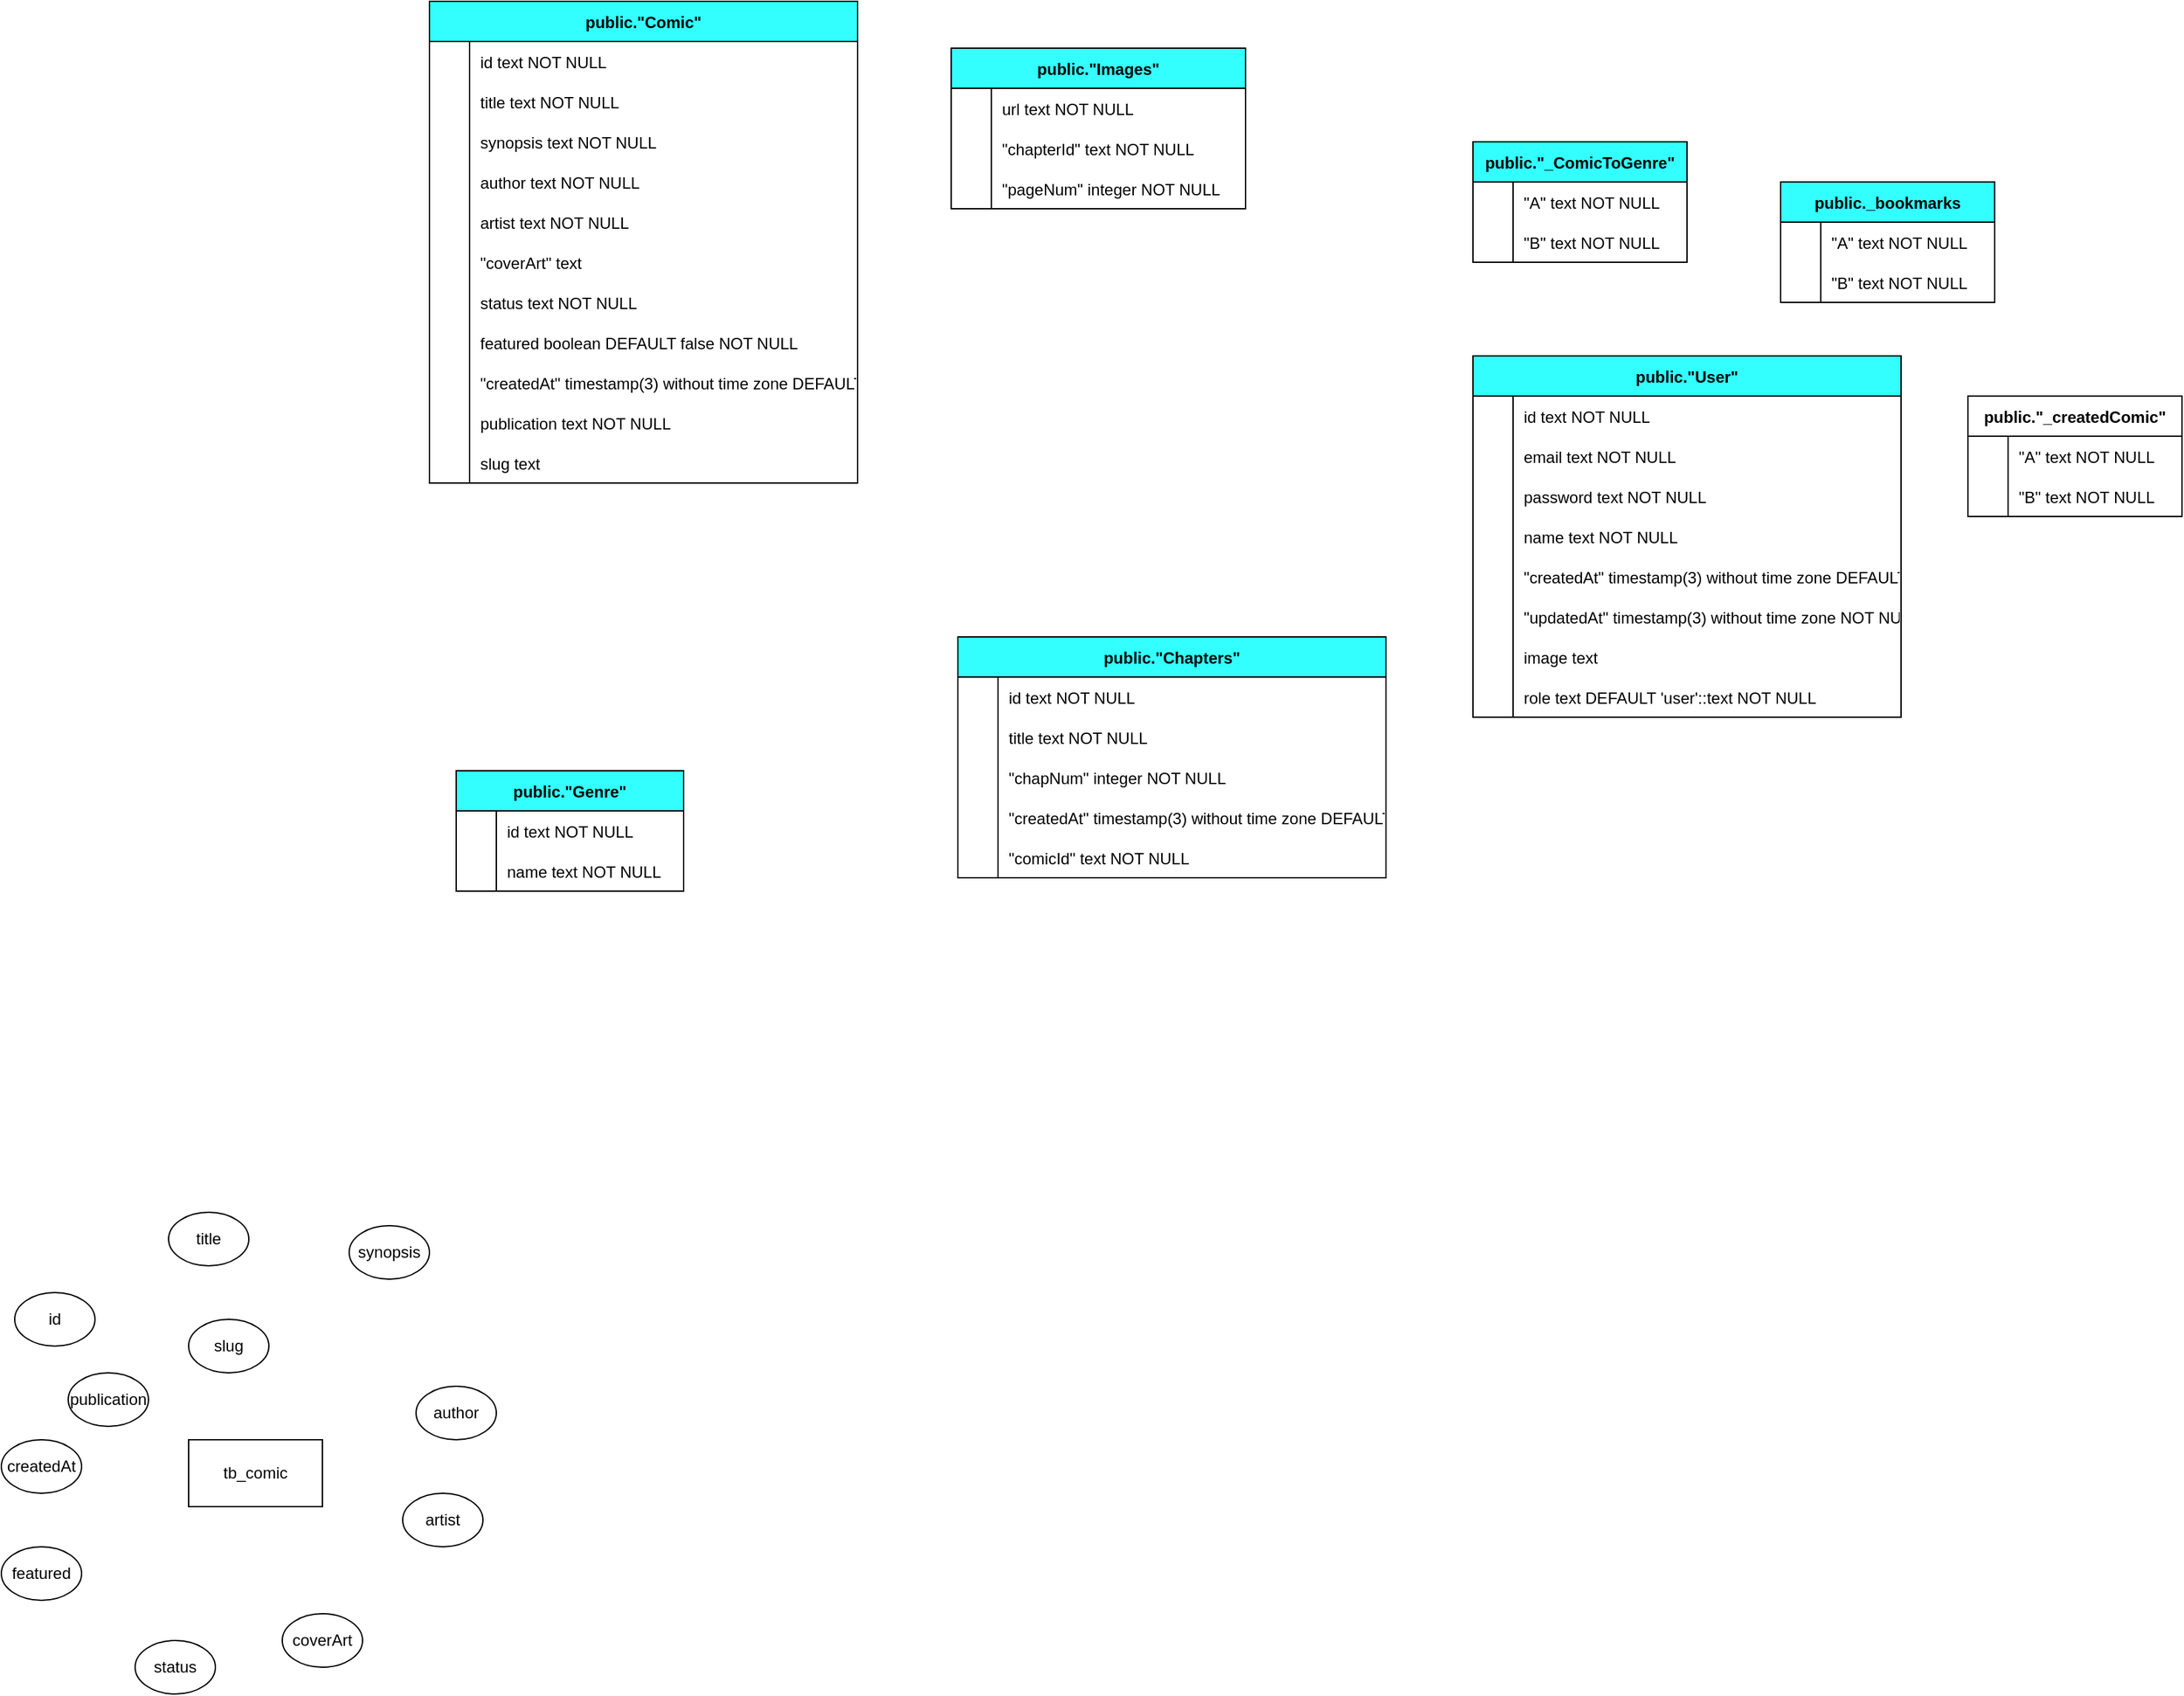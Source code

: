 <mxfile version="24.7.17">
  <diagram id="R2lEEEUBdFMjLlhIrx00" name="Page-1">
    <mxGraphModel dx="2317" dy="787" grid="1" gridSize="10" guides="1" tooltips="1" connect="1" arrows="1" fold="1" page="1" pageScale="1" pageWidth="850" pageHeight="1100" math="0" shadow="0" extFonts="Permanent Marker^https://fonts.googleapis.com/css?family=Permanent+Marker">
      <root>
        <mxCell id="0" />
        <mxCell id="1" parent="0" />
        <mxCell id="XhxRwLEMLUZZP9Tq21dQ-2" value="public.&quot;Chapters&quot;" style="shape=table;startSize=30;container=1;collapsible=1;childLayout=tableLayout;fixedRows=1;rowLines=0;fontStyle=1;align=center;resizeLast=1;fillColor=#33FFFF;" parent="1" vertex="1">
          <mxGeometry x="105" y="560" width="320" height="180" as="geometry" />
        </mxCell>
        <mxCell id="XhxRwLEMLUZZP9Tq21dQ-3" value="" style="shape=tableRow;horizontal=0;startSize=0;swimlaneHead=0;swimlaneBody=0;fillColor=none;collapsible=0;dropTarget=0;points=[[0,0.5],[1,0.5]];portConstraint=eastwest;strokeColor=inherit;top=0;left=0;right=0;bottom=0;" parent="XhxRwLEMLUZZP9Tq21dQ-2" vertex="1">
          <mxGeometry y="30" width="320" height="30" as="geometry" />
        </mxCell>
        <mxCell id="XhxRwLEMLUZZP9Tq21dQ-4" value="" style="shape=partialRectangle;overflow=hidden;connectable=0;fillColor=none;strokeColor=inherit;top=0;left=0;bottom=0;right=0;" parent="XhxRwLEMLUZZP9Tq21dQ-3" vertex="1">
          <mxGeometry width="30" height="30" as="geometry">
            <mxRectangle width="30" height="30" as="alternateBounds" />
          </mxGeometry>
        </mxCell>
        <mxCell id="XhxRwLEMLUZZP9Tq21dQ-5" value="id text NOT NULL" style="shape=partialRectangle;overflow=hidden;connectable=0;fillColor=none;align=left;strokeColor=inherit;top=0;left=0;bottom=0;right=0;spacingLeft=6;" parent="XhxRwLEMLUZZP9Tq21dQ-3" vertex="1">
          <mxGeometry x="30" width="290" height="30" as="geometry">
            <mxRectangle width="290" height="30" as="alternateBounds" />
          </mxGeometry>
        </mxCell>
        <mxCell id="XhxRwLEMLUZZP9Tq21dQ-6" value="" style="shape=tableRow;horizontal=0;startSize=0;swimlaneHead=0;swimlaneBody=0;fillColor=none;collapsible=0;dropTarget=0;points=[[0,0.5],[1,0.5]];portConstraint=eastwest;strokeColor=inherit;top=0;left=0;right=0;bottom=0;" parent="XhxRwLEMLUZZP9Tq21dQ-2" vertex="1">
          <mxGeometry y="60" width="320" height="30" as="geometry" />
        </mxCell>
        <mxCell id="XhxRwLEMLUZZP9Tq21dQ-7" value="" style="shape=partialRectangle;overflow=hidden;connectable=0;fillColor=none;strokeColor=inherit;top=0;left=0;bottom=0;right=0;" parent="XhxRwLEMLUZZP9Tq21dQ-6" vertex="1">
          <mxGeometry width="30" height="30" as="geometry">
            <mxRectangle width="30" height="30" as="alternateBounds" />
          </mxGeometry>
        </mxCell>
        <mxCell id="XhxRwLEMLUZZP9Tq21dQ-8" value="title text NOT NULL" style="shape=partialRectangle;overflow=hidden;connectable=0;fillColor=none;align=left;strokeColor=inherit;top=0;left=0;bottom=0;right=0;spacingLeft=6;" parent="XhxRwLEMLUZZP9Tq21dQ-6" vertex="1">
          <mxGeometry x="30" width="290" height="30" as="geometry">
            <mxRectangle width="290" height="30" as="alternateBounds" />
          </mxGeometry>
        </mxCell>
        <mxCell id="XhxRwLEMLUZZP9Tq21dQ-9" value="" style="shape=tableRow;horizontal=0;startSize=0;swimlaneHead=0;swimlaneBody=0;fillColor=none;collapsible=0;dropTarget=0;points=[[0,0.5],[1,0.5]];portConstraint=eastwest;strokeColor=inherit;top=0;left=0;right=0;bottom=0;" parent="XhxRwLEMLUZZP9Tq21dQ-2" vertex="1">
          <mxGeometry y="90" width="320" height="30" as="geometry" />
        </mxCell>
        <mxCell id="XhxRwLEMLUZZP9Tq21dQ-10" value="" style="shape=partialRectangle;overflow=hidden;connectable=0;fillColor=none;strokeColor=inherit;top=0;left=0;bottom=0;right=0;" parent="XhxRwLEMLUZZP9Tq21dQ-9" vertex="1">
          <mxGeometry width="30" height="30" as="geometry">
            <mxRectangle width="30" height="30" as="alternateBounds" />
          </mxGeometry>
        </mxCell>
        <mxCell id="XhxRwLEMLUZZP9Tq21dQ-11" value="&quot;chapNum&quot; integer NOT NULL" style="shape=partialRectangle;overflow=hidden;connectable=0;fillColor=none;align=left;strokeColor=inherit;top=0;left=0;bottom=0;right=0;spacingLeft=6;" parent="XhxRwLEMLUZZP9Tq21dQ-9" vertex="1">
          <mxGeometry x="30" width="290" height="30" as="geometry">
            <mxRectangle width="290" height="30" as="alternateBounds" />
          </mxGeometry>
        </mxCell>
        <mxCell id="XhxRwLEMLUZZP9Tq21dQ-12" value="" style="shape=tableRow;horizontal=0;startSize=0;swimlaneHead=0;swimlaneBody=0;fillColor=none;collapsible=0;dropTarget=0;points=[[0,0.5],[1,0.5]];portConstraint=eastwest;strokeColor=inherit;top=0;left=0;right=0;bottom=0;" parent="XhxRwLEMLUZZP9Tq21dQ-2" vertex="1">
          <mxGeometry y="120" width="320" height="30" as="geometry" />
        </mxCell>
        <mxCell id="XhxRwLEMLUZZP9Tq21dQ-13" value="" style="shape=partialRectangle;overflow=hidden;connectable=0;fillColor=none;strokeColor=inherit;top=0;left=0;bottom=0;right=0;" parent="XhxRwLEMLUZZP9Tq21dQ-12" vertex="1">
          <mxGeometry width="30" height="30" as="geometry">
            <mxRectangle width="30" height="30" as="alternateBounds" />
          </mxGeometry>
        </mxCell>
        <mxCell id="XhxRwLEMLUZZP9Tq21dQ-14" value="&quot;createdAt&quot; timestamp(3) without time zone DEFAULT CURRENT_TIMESTAMP NOT NULL" style="shape=partialRectangle;overflow=hidden;connectable=0;fillColor=none;align=left;strokeColor=inherit;top=0;left=0;bottom=0;right=0;spacingLeft=6;" parent="XhxRwLEMLUZZP9Tq21dQ-12" vertex="1">
          <mxGeometry x="30" width="290" height="30" as="geometry">
            <mxRectangle width="290" height="30" as="alternateBounds" />
          </mxGeometry>
        </mxCell>
        <mxCell id="XhxRwLEMLUZZP9Tq21dQ-15" value="" style="shape=tableRow;horizontal=0;startSize=0;swimlaneHead=0;swimlaneBody=0;fillColor=none;collapsible=0;dropTarget=0;points=[[0,0.5],[1,0.5]];portConstraint=eastwest;strokeColor=inherit;top=0;left=0;right=0;bottom=0;" parent="XhxRwLEMLUZZP9Tq21dQ-2" vertex="1">
          <mxGeometry y="150" width="320" height="30" as="geometry" />
        </mxCell>
        <mxCell id="XhxRwLEMLUZZP9Tq21dQ-16" value="" style="shape=partialRectangle;overflow=hidden;connectable=0;fillColor=none;strokeColor=inherit;top=0;left=0;bottom=0;right=0;" parent="XhxRwLEMLUZZP9Tq21dQ-15" vertex="1">
          <mxGeometry width="30" height="30" as="geometry">
            <mxRectangle width="30" height="30" as="alternateBounds" />
          </mxGeometry>
        </mxCell>
        <mxCell id="XhxRwLEMLUZZP9Tq21dQ-17" value="&quot;comicId&quot; text NOT NULL" style="shape=partialRectangle;overflow=hidden;connectable=0;fillColor=none;align=left;strokeColor=inherit;top=0;left=0;bottom=0;right=0;spacingLeft=6;" parent="XhxRwLEMLUZZP9Tq21dQ-15" vertex="1">
          <mxGeometry x="30" width="290" height="30" as="geometry">
            <mxRectangle width="290" height="30" as="alternateBounds" />
          </mxGeometry>
        </mxCell>
        <mxCell id="XhxRwLEMLUZZP9Tq21dQ-18" value="public.&quot;Comic&quot;" style="shape=table;startSize=30;container=1;collapsible=1;childLayout=tableLayout;fixedRows=1;rowLines=0;fontStyle=1;align=center;resizeLast=1;fillColor=#33FFFF;" parent="1" vertex="1">
          <mxGeometry x="-290" y="85" width="320" height="360" as="geometry" />
        </mxCell>
        <mxCell id="XhxRwLEMLUZZP9Tq21dQ-19" value="" style="shape=tableRow;horizontal=0;startSize=0;swimlaneHead=0;swimlaneBody=0;fillColor=none;collapsible=0;dropTarget=0;points=[[0,0.5],[1,0.5]];portConstraint=eastwest;strokeColor=inherit;top=0;left=0;right=0;bottom=0;" parent="XhxRwLEMLUZZP9Tq21dQ-18" vertex="1">
          <mxGeometry y="30" width="320" height="30" as="geometry" />
        </mxCell>
        <mxCell id="XhxRwLEMLUZZP9Tq21dQ-20" value="" style="shape=partialRectangle;overflow=hidden;connectable=0;fillColor=none;strokeColor=inherit;top=0;left=0;bottom=0;right=0;" parent="XhxRwLEMLUZZP9Tq21dQ-19" vertex="1">
          <mxGeometry width="30" height="30" as="geometry">
            <mxRectangle width="30" height="30" as="alternateBounds" />
          </mxGeometry>
        </mxCell>
        <mxCell id="XhxRwLEMLUZZP9Tq21dQ-21" value="id text NOT NULL" style="shape=partialRectangle;overflow=hidden;connectable=0;fillColor=none;align=left;strokeColor=inherit;top=0;left=0;bottom=0;right=0;spacingLeft=6;" parent="XhxRwLEMLUZZP9Tq21dQ-19" vertex="1">
          <mxGeometry x="30" width="290" height="30" as="geometry">
            <mxRectangle width="290" height="30" as="alternateBounds" />
          </mxGeometry>
        </mxCell>
        <mxCell id="XhxRwLEMLUZZP9Tq21dQ-22" value="" style="shape=tableRow;horizontal=0;startSize=0;swimlaneHead=0;swimlaneBody=0;fillColor=none;collapsible=0;dropTarget=0;points=[[0,0.5],[1,0.5]];portConstraint=eastwest;strokeColor=inherit;top=0;left=0;right=0;bottom=0;" parent="XhxRwLEMLUZZP9Tq21dQ-18" vertex="1">
          <mxGeometry y="60" width="320" height="30" as="geometry" />
        </mxCell>
        <mxCell id="XhxRwLEMLUZZP9Tq21dQ-23" value="" style="shape=partialRectangle;overflow=hidden;connectable=0;fillColor=none;strokeColor=inherit;top=0;left=0;bottom=0;right=0;" parent="XhxRwLEMLUZZP9Tq21dQ-22" vertex="1">
          <mxGeometry width="30" height="30" as="geometry">
            <mxRectangle width="30" height="30" as="alternateBounds" />
          </mxGeometry>
        </mxCell>
        <mxCell id="XhxRwLEMLUZZP9Tq21dQ-24" value="title text NOT NULL" style="shape=partialRectangle;overflow=hidden;connectable=0;fillColor=none;align=left;strokeColor=inherit;top=0;left=0;bottom=0;right=0;spacingLeft=6;" parent="XhxRwLEMLUZZP9Tq21dQ-22" vertex="1">
          <mxGeometry x="30" width="290" height="30" as="geometry">
            <mxRectangle width="290" height="30" as="alternateBounds" />
          </mxGeometry>
        </mxCell>
        <mxCell id="XhxRwLEMLUZZP9Tq21dQ-25" value="" style="shape=tableRow;horizontal=0;startSize=0;swimlaneHead=0;swimlaneBody=0;fillColor=none;collapsible=0;dropTarget=0;points=[[0,0.5],[1,0.5]];portConstraint=eastwest;strokeColor=inherit;top=0;left=0;right=0;bottom=0;" parent="XhxRwLEMLUZZP9Tq21dQ-18" vertex="1">
          <mxGeometry y="90" width="320" height="30" as="geometry" />
        </mxCell>
        <mxCell id="XhxRwLEMLUZZP9Tq21dQ-26" value="" style="shape=partialRectangle;overflow=hidden;connectable=0;fillColor=none;strokeColor=inherit;top=0;left=0;bottom=0;right=0;" parent="XhxRwLEMLUZZP9Tq21dQ-25" vertex="1">
          <mxGeometry width="30" height="30" as="geometry">
            <mxRectangle width="30" height="30" as="alternateBounds" />
          </mxGeometry>
        </mxCell>
        <mxCell id="XhxRwLEMLUZZP9Tq21dQ-27" value="synopsis text NOT NULL" style="shape=partialRectangle;overflow=hidden;connectable=0;fillColor=none;align=left;strokeColor=inherit;top=0;left=0;bottom=0;right=0;spacingLeft=6;" parent="XhxRwLEMLUZZP9Tq21dQ-25" vertex="1">
          <mxGeometry x="30" width="290" height="30" as="geometry">
            <mxRectangle width="290" height="30" as="alternateBounds" />
          </mxGeometry>
        </mxCell>
        <mxCell id="XhxRwLEMLUZZP9Tq21dQ-28" value="" style="shape=tableRow;horizontal=0;startSize=0;swimlaneHead=0;swimlaneBody=0;fillColor=none;collapsible=0;dropTarget=0;points=[[0,0.5],[1,0.5]];portConstraint=eastwest;strokeColor=inherit;top=0;left=0;right=0;bottom=0;" parent="XhxRwLEMLUZZP9Tq21dQ-18" vertex="1">
          <mxGeometry y="120" width="320" height="30" as="geometry" />
        </mxCell>
        <mxCell id="XhxRwLEMLUZZP9Tq21dQ-29" value="" style="shape=partialRectangle;overflow=hidden;connectable=0;fillColor=none;strokeColor=inherit;top=0;left=0;bottom=0;right=0;" parent="XhxRwLEMLUZZP9Tq21dQ-28" vertex="1">
          <mxGeometry width="30" height="30" as="geometry">
            <mxRectangle width="30" height="30" as="alternateBounds" />
          </mxGeometry>
        </mxCell>
        <mxCell id="XhxRwLEMLUZZP9Tq21dQ-30" value="author text NOT NULL" style="shape=partialRectangle;overflow=hidden;connectable=0;fillColor=none;align=left;strokeColor=inherit;top=0;left=0;bottom=0;right=0;spacingLeft=6;" parent="XhxRwLEMLUZZP9Tq21dQ-28" vertex="1">
          <mxGeometry x="30" width="290" height="30" as="geometry">
            <mxRectangle width="290" height="30" as="alternateBounds" />
          </mxGeometry>
        </mxCell>
        <mxCell id="XhxRwLEMLUZZP9Tq21dQ-31" value="" style="shape=tableRow;horizontal=0;startSize=0;swimlaneHead=0;swimlaneBody=0;fillColor=none;collapsible=0;dropTarget=0;points=[[0,0.5],[1,0.5]];portConstraint=eastwest;strokeColor=inherit;top=0;left=0;right=0;bottom=0;" parent="XhxRwLEMLUZZP9Tq21dQ-18" vertex="1">
          <mxGeometry y="150" width="320" height="30" as="geometry" />
        </mxCell>
        <mxCell id="XhxRwLEMLUZZP9Tq21dQ-32" value="" style="shape=partialRectangle;overflow=hidden;connectable=0;fillColor=none;strokeColor=inherit;top=0;left=0;bottom=0;right=0;" parent="XhxRwLEMLUZZP9Tq21dQ-31" vertex="1">
          <mxGeometry width="30" height="30" as="geometry">
            <mxRectangle width="30" height="30" as="alternateBounds" />
          </mxGeometry>
        </mxCell>
        <mxCell id="XhxRwLEMLUZZP9Tq21dQ-33" value="artist text NOT NULL" style="shape=partialRectangle;overflow=hidden;connectable=0;fillColor=none;align=left;strokeColor=inherit;top=0;left=0;bottom=0;right=0;spacingLeft=6;" parent="XhxRwLEMLUZZP9Tq21dQ-31" vertex="1">
          <mxGeometry x="30" width="290" height="30" as="geometry">
            <mxRectangle width="290" height="30" as="alternateBounds" />
          </mxGeometry>
        </mxCell>
        <mxCell id="XhxRwLEMLUZZP9Tq21dQ-34" value="" style="shape=tableRow;horizontal=0;startSize=0;swimlaneHead=0;swimlaneBody=0;fillColor=none;collapsible=0;dropTarget=0;points=[[0,0.5],[1,0.5]];portConstraint=eastwest;strokeColor=inherit;top=0;left=0;right=0;bottom=0;" parent="XhxRwLEMLUZZP9Tq21dQ-18" vertex="1">
          <mxGeometry y="180" width="320" height="30" as="geometry" />
        </mxCell>
        <mxCell id="XhxRwLEMLUZZP9Tq21dQ-35" value="" style="shape=partialRectangle;overflow=hidden;connectable=0;fillColor=none;strokeColor=inherit;top=0;left=0;bottom=0;right=0;" parent="XhxRwLEMLUZZP9Tq21dQ-34" vertex="1">
          <mxGeometry width="30" height="30" as="geometry">
            <mxRectangle width="30" height="30" as="alternateBounds" />
          </mxGeometry>
        </mxCell>
        <mxCell id="XhxRwLEMLUZZP9Tq21dQ-36" value="&quot;coverArt&quot; text" style="shape=partialRectangle;overflow=hidden;connectable=0;fillColor=none;align=left;strokeColor=inherit;top=0;left=0;bottom=0;right=0;spacingLeft=6;" parent="XhxRwLEMLUZZP9Tq21dQ-34" vertex="1">
          <mxGeometry x="30" width="290" height="30" as="geometry">
            <mxRectangle width="290" height="30" as="alternateBounds" />
          </mxGeometry>
        </mxCell>
        <mxCell id="XhxRwLEMLUZZP9Tq21dQ-37" value="" style="shape=tableRow;horizontal=0;startSize=0;swimlaneHead=0;swimlaneBody=0;fillColor=none;collapsible=0;dropTarget=0;points=[[0,0.5],[1,0.5]];portConstraint=eastwest;strokeColor=inherit;top=0;left=0;right=0;bottom=0;" parent="XhxRwLEMLUZZP9Tq21dQ-18" vertex="1">
          <mxGeometry y="210" width="320" height="30" as="geometry" />
        </mxCell>
        <mxCell id="XhxRwLEMLUZZP9Tq21dQ-38" value="" style="shape=partialRectangle;overflow=hidden;connectable=0;fillColor=none;strokeColor=inherit;top=0;left=0;bottom=0;right=0;" parent="XhxRwLEMLUZZP9Tq21dQ-37" vertex="1">
          <mxGeometry width="30" height="30" as="geometry">
            <mxRectangle width="30" height="30" as="alternateBounds" />
          </mxGeometry>
        </mxCell>
        <mxCell id="XhxRwLEMLUZZP9Tq21dQ-39" value="status text NOT NULL" style="shape=partialRectangle;overflow=hidden;connectable=0;fillColor=none;align=left;strokeColor=inherit;top=0;left=0;bottom=0;right=0;spacingLeft=6;" parent="XhxRwLEMLUZZP9Tq21dQ-37" vertex="1">
          <mxGeometry x="30" width="290" height="30" as="geometry">
            <mxRectangle width="290" height="30" as="alternateBounds" />
          </mxGeometry>
        </mxCell>
        <mxCell id="XhxRwLEMLUZZP9Tq21dQ-40" value="" style="shape=tableRow;horizontal=0;startSize=0;swimlaneHead=0;swimlaneBody=0;fillColor=none;collapsible=0;dropTarget=0;points=[[0,0.5],[1,0.5]];portConstraint=eastwest;strokeColor=inherit;top=0;left=0;right=0;bottom=0;" parent="XhxRwLEMLUZZP9Tq21dQ-18" vertex="1">
          <mxGeometry y="240" width="320" height="30" as="geometry" />
        </mxCell>
        <mxCell id="XhxRwLEMLUZZP9Tq21dQ-41" value="" style="shape=partialRectangle;overflow=hidden;connectable=0;fillColor=none;strokeColor=inherit;top=0;left=0;bottom=0;right=0;" parent="XhxRwLEMLUZZP9Tq21dQ-40" vertex="1">
          <mxGeometry width="30" height="30" as="geometry">
            <mxRectangle width="30" height="30" as="alternateBounds" />
          </mxGeometry>
        </mxCell>
        <mxCell id="XhxRwLEMLUZZP9Tq21dQ-42" value="featured boolean DEFAULT false NOT NULL" style="shape=partialRectangle;overflow=hidden;connectable=0;fillColor=none;align=left;strokeColor=inherit;top=0;left=0;bottom=0;right=0;spacingLeft=6;" parent="XhxRwLEMLUZZP9Tq21dQ-40" vertex="1">
          <mxGeometry x="30" width="290" height="30" as="geometry">
            <mxRectangle width="290" height="30" as="alternateBounds" />
          </mxGeometry>
        </mxCell>
        <mxCell id="XhxRwLEMLUZZP9Tq21dQ-43" value="" style="shape=tableRow;horizontal=0;startSize=0;swimlaneHead=0;swimlaneBody=0;fillColor=none;collapsible=0;dropTarget=0;points=[[0,0.5],[1,0.5]];portConstraint=eastwest;strokeColor=inherit;top=0;left=0;right=0;bottom=0;" parent="XhxRwLEMLUZZP9Tq21dQ-18" vertex="1">
          <mxGeometry y="270" width="320" height="30" as="geometry" />
        </mxCell>
        <mxCell id="XhxRwLEMLUZZP9Tq21dQ-44" value="" style="shape=partialRectangle;overflow=hidden;connectable=0;fillColor=none;strokeColor=inherit;top=0;left=0;bottom=0;right=0;" parent="XhxRwLEMLUZZP9Tq21dQ-43" vertex="1">
          <mxGeometry width="30" height="30" as="geometry">
            <mxRectangle width="30" height="30" as="alternateBounds" />
          </mxGeometry>
        </mxCell>
        <mxCell id="XhxRwLEMLUZZP9Tq21dQ-45" value="&quot;createdAt&quot; timestamp(3) without time zone DEFAULT CURRENT_TIMESTAMP NOT NULL" style="shape=partialRectangle;overflow=hidden;connectable=0;fillColor=none;align=left;strokeColor=inherit;top=0;left=0;bottom=0;right=0;spacingLeft=6;" parent="XhxRwLEMLUZZP9Tq21dQ-43" vertex="1">
          <mxGeometry x="30" width="290" height="30" as="geometry">
            <mxRectangle width="290" height="30" as="alternateBounds" />
          </mxGeometry>
        </mxCell>
        <mxCell id="XhxRwLEMLUZZP9Tq21dQ-46" value="" style="shape=tableRow;horizontal=0;startSize=0;swimlaneHead=0;swimlaneBody=0;fillColor=none;collapsible=0;dropTarget=0;points=[[0,0.5],[1,0.5]];portConstraint=eastwest;strokeColor=inherit;top=0;left=0;right=0;bottom=0;" parent="XhxRwLEMLUZZP9Tq21dQ-18" vertex="1">
          <mxGeometry y="300" width="320" height="30" as="geometry" />
        </mxCell>
        <mxCell id="XhxRwLEMLUZZP9Tq21dQ-47" value="" style="shape=partialRectangle;overflow=hidden;connectable=0;fillColor=none;strokeColor=inherit;top=0;left=0;bottom=0;right=0;" parent="XhxRwLEMLUZZP9Tq21dQ-46" vertex="1">
          <mxGeometry width="30" height="30" as="geometry">
            <mxRectangle width="30" height="30" as="alternateBounds" />
          </mxGeometry>
        </mxCell>
        <mxCell id="XhxRwLEMLUZZP9Tq21dQ-48" value="publication text NOT NULL" style="shape=partialRectangle;overflow=hidden;connectable=0;fillColor=none;align=left;strokeColor=inherit;top=0;left=0;bottom=0;right=0;spacingLeft=6;" parent="XhxRwLEMLUZZP9Tq21dQ-46" vertex="1">
          <mxGeometry x="30" width="290" height="30" as="geometry">
            <mxRectangle width="290" height="30" as="alternateBounds" />
          </mxGeometry>
        </mxCell>
        <mxCell id="XhxRwLEMLUZZP9Tq21dQ-49" value="" style="shape=tableRow;horizontal=0;startSize=0;swimlaneHead=0;swimlaneBody=0;fillColor=none;collapsible=0;dropTarget=0;points=[[0,0.5],[1,0.5]];portConstraint=eastwest;strokeColor=inherit;top=0;left=0;right=0;bottom=0;" parent="XhxRwLEMLUZZP9Tq21dQ-18" vertex="1">
          <mxGeometry y="330" width="320" height="30" as="geometry" />
        </mxCell>
        <mxCell id="XhxRwLEMLUZZP9Tq21dQ-50" value="" style="shape=partialRectangle;overflow=hidden;connectable=0;fillColor=none;strokeColor=inherit;top=0;left=0;bottom=0;right=0;" parent="XhxRwLEMLUZZP9Tq21dQ-49" vertex="1">
          <mxGeometry width="30" height="30" as="geometry">
            <mxRectangle width="30" height="30" as="alternateBounds" />
          </mxGeometry>
        </mxCell>
        <mxCell id="XhxRwLEMLUZZP9Tq21dQ-51" value="slug text" style="shape=partialRectangle;overflow=hidden;connectable=0;fillColor=none;align=left;strokeColor=inherit;top=0;left=0;bottom=0;right=0;spacingLeft=6;" parent="XhxRwLEMLUZZP9Tq21dQ-49" vertex="1">
          <mxGeometry x="30" width="290" height="30" as="geometry">
            <mxRectangle width="290" height="30" as="alternateBounds" />
          </mxGeometry>
        </mxCell>
        <mxCell id="XhxRwLEMLUZZP9Tq21dQ-52" value="public.&quot;Genre&quot;" style="shape=table;startSize=30;container=1;collapsible=1;childLayout=tableLayout;fixedRows=1;rowLines=0;fontStyle=1;align=center;resizeLast=1;fillColor=#33FFFF;" parent="1" vertex="1">
          <mxGeometry x="-270" y="660" width="170" height="90" as="geometry" />
        </mxCell>
        <mxCell id="XhxRwLEMLUZZP9Tq21dQ-53" value="" style="shape=tableRow;horizontal=0;startSize=0;swimlaneHead=0;swimlaneBody=0;fillColor=none;collapsible=0;dropTarget=0;points=[[0,0.5],[1,0.5]];portConstraint=eastwest;strokeColor=inherit;top=0;left=0;right=0;bottom=0;" parent="XhxRwLEMLUZZP9Tq21dQ-52" vertex="1">
          <mxGeometry y="30" width="170" height="30" as="geometry" />
        </mxCell>
        <mxCell id="XhxRwLEMLUZZP9Tq21dQ-54" value="" style="shape=partialRectangle;overflow=hidden;connectable=0;fillColor=none;strokeColor=inherit;top=0;left=0;bottom=0;right=0;" parent="XhxRwLEMLUZZP9Tq21dQ-53" vertex="1">
          <mxGeometry width="30" height="30" as="geometry">
            <mxRectangle width="30" height="30" as="alternateBounds" />
          </mxGeometry>
        </mxCell>
        <mxCell id="XhxRwLEMLUZZP9Tq21dQ-55" value="id text NOT NULL" style="shape=partialRectangle;overflow=hidden;connectable=0;fillColor=none;align=left;strokeColor=inherit;top=0;left=0;bottom=0;right=0;spacingLeft=6;" parent="XhxRwLEMLUZZP9Tq21dQ-53" vertex="1">
          <mxGeometry x="30" width="140" height="30" as="geometry">
            <mxRectangle width="140" height="30" as="alternateBounds" />
          </mxGeometry>
        </mxCell>
        <mxCell id="XhxRwLEMLUZZP9Tq21dQ-56" value="" style="shape=tableRow;horizontal=0;startSize=0;swimlaneHead=0;swimlaneBody=0;fillColor=none;collapsible=0;dropTarget=0;points=[[0,0.5],[1,0.5]];portConstraint=eastwest;strokeColor=inherit;top=0;left=0;right=0;bottom=0;" parent="XhxRwLEMLUZZP9Tq21dQ-52" vertex="1">
          <mxGeometry y="60" width="170" height="30" as="geometry" />
        </mxCell>
        <mxCell id="XhxRwLEMLUZZP9Tq21dQ-57" value="" style="shape=partialRectangle;overflow=hidden;connectable=0;fillColor=none;strokeColor=inherit;top=0;left=0;bottom=0;right=0;" parent="XhxRwLEMLUZZP9Tq21dQ-56" vertex="1">
          <mxGeometry width="30" height="30" as="geometry">
            <mxRectangle width="30" height="30" as="alternateBounds" />
          </mxGeometry>
        </mxCell>
        <mxCell id="XhxRwLEMLUZZP9Tq21dQ-58" value="name text NOT NULL" style="shape=partialRectangle;overflow=hidden;connectable=0;fillColor=none;align=left;strokeColor=inherit;top=0;left=0;bottom=0;right=0;spacingLeft=6;" parent="XhxRwLEMLUZZP9Tq21dQ-56" vertex="1">
          <mxGeometry x="30" width="140" height="30" as="geometry">
            <mxRectangle width="140" height="30" as="alternateBounds" />
          </mxGeometry>
        </mxCell>
        <mxCell id="XhxRwLEMLUZZP9Tq21dQ-59" value="public.&quot;Images&quot;" style="shape=table;startSize=30;container=1;collapsible=1;childLayout=tableLayout;fixedRows=1;rowLines=0;fontStyle=1;align=center;resizeLast=1;fillColor=#33FFFF;" parent="1" vertex="1">
          <mxGeometry x="100" y="120" width="220" height="120" as="geometry" />
        </mxCell>
        <mxCell id="XhxRwLEMLUZZP9Tq21dQ-60" value="" style="shape=tableRow;horizontal=0;startSize=0;swimlaneHead=0;swimlaneBody=0;fillColor=none;collapsible=0;dropTarget=0;points=[[0,0.5],[1,0.5]];portConstraint=eastwest;strokeColor=inherit;top=0;left=0;right=0;bottom=0;" parent="XhxRwLEMLUZZP9Tq21dQ-59" vertex="1">
          <mxGeometry y="30" width="220" height="30" as="geometry" />
        </mxCell>
        <mxCell id="XhxRwLEMLUZZP9Tq21dQ-61" value="" style="shape=partialRectangle;overflow=hidden;connectable=0;fillColor=none;strokeColor=inherit;top=0;left=0;bottom=0;right=0;" parent="XhxRwLEMLUZZP9Tq21dQ-60" vertex="1">
          <mxGeometry width="30" height="30" as="geometry">
            <mxRectangle width="30" height="30" as="alternateBounds" />
          </mxGeometry>
        </mxCell>
        <mxCell id="XhxRwLEMLUZZP9Tq21dQ-62" value="url text NOT NULL" style="shape=partialRectangle;overflow=hidden;connectable=0;fillColor=none;align=left;strokeColor=inherit;top=0;left=0;bottom=0;right=0;spacingLeft=6;" parent="XhxRwLEMLUZZP9Tq21dQ-60" vertex="1">
          <mxGeometry x="30" width="190" height="30" as="geometry">
            <mxRectangle width="190" height="30" as="alternateBounds" />
          </mxGeometry>
        </mxCell>
        <mxCell id="XhxRwLEMLUZZP9Tq21dQ-63" value="" style="shape=tableRow;horizontal=0;startSize=0;swimlaneHead=0;swimlaneBody=0;fillColor=none;collapsible=0;dropTarget=0;points=[[0,0.5],[1,0.5]];portConstraint=eastwest;strokeColor=inherit;top=0;left=0;right=0;bottom=0;" parent="XhxRwLEMLUZZP9Tq21dQ-59" vertex="1">
          <mxGeometry y="60" width="220" height="30" as="geometry" />
        </mxCell>
        <mxCell id="XhxRwLEMLUZZP9Tq21dQ-64" value="" style="shape=partialRectangle;overflow=hidden;connectable=0;fillColor=none;strokeColor=inherit;top=0;left=0;bottom=0;right=0;" parent="XhxRwLEMLUZZP9Tq21dQ-63" vertex="1">
          <mxGeometry width="30" height="30" as="geometry">
            <mxRectangle width="30" height="30" as="alternateBounds" />
          </mxGeometry>
        </mxCell>
        <mxCell id="XhxRwLEMLUZZP9Tq21dQ-65" value="&quot;chapterId&quot; text NOT NULL" style="shape=partialRectangle;overflow=hidden;connectable=0;fillColor=none;align=left;strokeColor=inherit;top=0;left=0;bottom=0;right=0;spacingLeft=6;" parent="XhxRwLEMLUZZP9Tq21dQ-63" vertex="1">
          <mxGeometry x="30" width="190" height="30" as="geometry">
            <mxRectangle width="190" height="30" as="alternateBounds" />
          </mxGeometry>
        </mxCell>
        <mxCell id="XhxRwLEMLUZZP9Tq21dQ-66" value="" style="shape=tableRow;horizontal=0;startSize=0;swimlaneHead=0;swimlaneBody=0;fillColor=none;collapsible=0;dropTarget=0;points=[[0,0.5],[1,0.5]];portConstraint=eastwest;strokeColor=inherit;top=0;left=0;right=0;bottom=0;" parent="XhxRwLEMLUZZP9Tq21dQ-59" vertex="1">
          <mxGeometry y="90" width="220" height="30" as="geometry" />
        </mxCell>
        <mxCell id="XhxRwLEMLUZZP9Tq21dQ-67" value="" style="shape=partialRectangle;overflow=hidden;connectable=0;fillColor=none;strokeColor=inherit;top=0;left=0;bottom=0;right=0;" parent="XhxRwLEMLUZZP9Tq21dQ-66" vertex="1">
          <mxGeometry width="30" height="30" as="geometry">
            <mxRectangle width="30" height="30" as="alternateBounds" />
          </mxGeometry>
        </mxCell>
        <mxCell id="XhxRwLEMLUZZP9Tq21dQ-68" value="&quot;pageNum&quot; integer NOT NULL" style="shape=partialRectangle;overflow=hidden;connectable=0;fillColor=none;align=left;strokeColor=inherit;top=0;left=0;bottom=0;right=0;spacingLeft=6;" parent="XhxRwLEMLUZZP9Tq21dQ-66" vertex="1">
          <mxGeometry x="30" width="190" height="30" as="geometry">
            <mxRectangle width="190" height="30" as="alternateBounds" />
          </mxGeometry>
        </mxCell>
        <mxCell id="XhxRwLEMLUZZP9Tq21dQ-69" value="public.&quot;User&quot;" style="shape=table;startSize=30;container=1;collapsible=1;childLayout=tableLayout;fixedRows=1;rowLines=0;fontStyle=1;align=center;resizeLast=1;fillColor=#33FFFF;" parent="1" vertex="1">
          <mxGeometry x="490" y="350" width="320" height="270" as="geometry" />
        </mxCell>
        <mxCell id="XhxRwLEMLUZZP9Tq21dQ-70" value="" style="shape=tableRow;horizontal=0;startSize=0;swimlaneHead=0;swimlaneBody=0;fillColor=none;collapsible=0;dropTarget=0;points=[[0,0.5],[1,0.5]];portConstraint=eastwest;strokeColor=inherit;top=0;left=0;right=0;bottom=0;" parent="XhxRwLEMLUZZP9Tq21dQ-69" vertex="1">
          <mxGeometry y="30" width="320" height="30" as="geometry" />
        </mxCell>
        <mxCell id="XhxRwLEMLUZZP9Tq21dQ-71" value="" style="shape=partialRectangle;overflow=hidden;connectable=0;fillColor=none;strokeColor=inherit;top=0;left=0;bottom=0;right=0;" parent="XhxRwLEMLUZZP9Tq21dQ-70" vertex="1">
          <mxGeometry width="30" height="30" as="geometry">
            <mxRectangle width="30" height="30" as="alternateBounds" />
          </mxGeometry>
        </mxCell>
        <mxCell id="XhxRwLEMLUZZP9Tq21dQ-72" value="id text NOT NULL" style="shape=partialRectangle;overflow=hidden;connectable=0;fillColor=none;align=left;strokeColor=inherit;top=0;left=0;bottom=0;right=0;spacingLeft=6;" parent="XhxRwLEMLUZZP9Tq21dQ-70" vertex="1">
          <mxGeometry x="30" width="290" height="30" as="geometry">
            <mxRectangle width="290" height="30" as="alternateBounds" />
          </mxGeometry>
        </mxCell>
        <mxCell id="XhxRwLEMLUZZP9Tq21dQ-73" value="" style="shape=tableRow;horizontal=0;startSize=0;swimlaneHead=0;swimlaneBody=0;fillColor=none;collapsible=0;dropTarget=0;points=[[0,0.5],[1,0.5]];portConstraint=eastwest;strokeColor=inherit;top=0;left=0;right=0;bottom=0;" parent="XhxRwLEMLUZZP9Tq21dQ-69" vertex="1">
          <mxGeometry y="60" width="320" height="30" as="geometry" />
        </mxCell>
        <mxCell id="XhxRwLEMLUZZP9Tq21dQ-74" value="" style="shape=partialRectangle;overflow=hidden;connectable=0;fillColor=none;strokeColor=inherit;top=0;left=0;bottom=0;right=0;" parent="XhxRwLEMLUZZP9Tq21dQ-73" vertex="1">
          <mxGeometry width="30" height="30" as="geometry">
            <mxRectangle width="30" height="30" as="alternateBounds" />
          </mxGeometry>
        </mxCell>
        <mxCell id="XhxRwLEMLUZZP9Tq21dQ-75" value="email text NOT NULL" style="shape=partialRectangle;overflow=hidden;connectable=0;fillColor=none;align=left;strokeColor=inherit;top=0;left=0;bottom=0;right=0;spacingLeft=6;" parent="XhxRwLEMLUZZP9Tq21dQ-73" vertex="1">
          <mxGeometry x="30" width="290" height="30" as="geometry">
            <mxRectangle width="290" height="30" as="alternateBounds" />
          </mxGeometry>
        </mxCell>
        <mxCell id="XhxRwLEMLUZZP9Tq21dQ-76" value="" style="shape=tableRow;horizontal=0;startSize=0;swimlaneHead=0;swimlaneBody=0;fillColor=none;collapsible=0;dropTarget=0;points=[[0,0.5],[1,0.5]];portConstraint=eastwest;strokeColor=inherit;top=0;left=0;right=0;bottom=0;" parent="XhxRwLEMLUZZP9Tq21dQ-69" vertex="1">
          <mxGeometry y="90" width="320" height="30" as="geometry" />
        </mxCell>
        <mxCell id="XhxRwLEMLUZZP9Tq21dQ-77" value="" style="shape=partialRectangle;overflow=hidden;connectable=0;fillColor=none;strokeColor=inherit;top=0;left=0;bottom=0;right=0;" parent="XhxRwLEMLUZZP9Tq21dQ-76" vertex="1">
          <mxGeometry width="30" height="30" as="geometry">
            <mxRectangle width="30" height="30" as="alternateBounds" />
          </mxGeometry>
        </mxCell>
        <mxCell id="XhxRwLEMLUZZP9Tq21dQ-78" value="password text NOT NULL" style="shape=partialRectangle;overflow=hidden;connectable=0;fillColor=none;align=left;strokeColor=inherit;top=0;left=0;bottom=0;right=0;spacingLeft=6;" parent="XhxRwLEMLUZZP9Tq21dQ-76" vertex="1">
          <mxGeometry x="30" width="290" height="30" as="geometry">
            <mxRectangle width="290" height="30" as="alternateBounds" />
          </mxGeometry>
        </mxCell>
        <mxCell id="XhxRwLEMLUZZP9Tq21dQ-79" value="" style="shape=tableRow;horizontal=0;startSize=0;swimlaneHead=0;swimlaneBody=0;fillColor=none;collapsible=0;dropTarget=0;points=[[0,0.5],[1,0.5]];portConstraint=eastwest;strokeColor=inherit;top=0;left=0;right=0;bottom=0;" parent="XhxRwLEMLUZZP9Tq21dQ-69" vertex="1">
          <mxGeometry y="120" width="320" height="30" as="geometry" />
        </mxCell>
        <mxCell id="XhxRwLEMLUZZP9Tq21dQ-80" value="" style="shape=partialRectangle;overflow=hidden;connectable=0;fillColor=none;strokeColor=inherit;top=0;left=0;bottom=0;right=0;" parent="XhxRwLEMLUZZP9Tq21dQ-79" vertex="1">
          <mxGeometry width="30" height="30" as="geometry">
            <mxRectangle width="30" height="30" as="alternateBounds" />
          </mxGeometry>
        </mxCell>
        <mxCell id="XhxRwLEMLUZZP9Tq21dQ-81" value="name text NOT NULL" style="shape=partialRectangle;overflow=hidden;connectable=0;fillColor=none;align=left;strokeColor=inherit;top=0;left=0;bottom=0;right=0;spacingLeft=6;" parent="XhxRwLEMLUZZP9Tq21dQ-79" vertex="1">
          <mxGeometry x="30" width="290" height="30" as="geometry">
            <mxRectangle width="290" height="30" as="alternateBounds" />
          </mxGeometry>
        </mxCell>
        <mxCell id="XhxRwLEMLUZZP9Tq21dQ-82" value="" style="shape=tableRow;horizontal=0;startSize=0;swimlaneHead=0;swimlaneBody=0;fillColor=none;collapsible=0;dropTarget=0;points=[[0,0.5],[1,0.5]];portConstraint=eastwest;strokeColor=inherit;top=0;left=0;right=0;bottom=0;" parent="XhxRwLEMLUZZP9Tq21dQ-69" vertex="1">
          <mxGeometry y="150" width="320" height="30" as="geometry" />
        </mxCell>
        <mxCell id="XhxRwLEMLUZZP9Tq21dQ-83" value="" style="shape=partialRectangle;overflow=hidden;connectable=0;fillColor=none;strokeColor=inherit;top=0;left=0;bottom=0;right=0;" parent="XhxRwLEMLUZZP9Tq21dQ-82" vertex="1">
          <mxGeometry width="30" height="30" as="geometry">
            <mxRectangle width="30" height="30" as="alternateBounds" />
          </mxGeometry>
        </mxCell>
        <mxCell id="XhxRwLEMLUZZP9Tq21dQ-84" value="&quot;createdAt&quot; timestamp(3) without time zone DEFAULT CURRENT_TIMESTAMP NOT NULL" style="shape=partialRectangle;overflow=hidden;connectable=0;fillColor=none;align=left;strokeColor=inherit;top=0;left=0;bottom=0;right=0;spacingLeft=6;" parent="XhxRwLEMLUZZP9Tq21dQ-82" vertex="1">
          <mxGeometry x="30" width="290" height="30" as="geometry">
            <mxRectangle width="290" height="30" as="alternateBounds" />
          </mxGeometry>
        </mxCell>
        <mxCell id="XhxRwLEMLUZZP9Tq21dQ-85" value="" style="shape=tableRow;horizontal=0;startSize=0;swimlaneHead=0;swimlaneBody=0;fillColor=none;collapsible=0;dropTarget=0;points=[[0,0.5],[1,0.5]];portConstraint=eastwest;strokeColor=inherit;top=0;left=0;right=0;bottom=0;" parent="XhxRwLEMLUZZP9Tq21dQ-69" vertex="1">
          <mxGeometry y="180" width="320" height="30" as="geometry" />
        </mxCell>
        <mxCell id="XhxRwLEMLUZZP9Tq21dQ-86" value="" style="shape=partialRectangle;overflow=hidden;connectable=0;fillColor=none;strokeColor=inherit;top=0;left=0;bottom=0;right=0;" parent="XhxRwLEMLUZZP9Tq21dQ-85" vertex="1">
          <mxGeometry width="30" height="30" as="geometry">
            <mxRectangle width="30" height="30" as="alternateBounds" />
          </mxGeometry>
        </mxCell>
        <mxCell id="XhxRwLEMLUZZP9Tq21dQ-87" value="&quot;updatedAt&quot; timestamp(3) without time zone NOT NULL" style="shape=partialRectangle;overflow=hidden;connectable=0;fillColor=none;align=left;strokeColor=inherit;top=0;left=0;bottom=0;right=0;spacingLeft=6;" parent="XhxRwLEMLUZZP9Tq21dQ-85" vertex="1">
          <mxGeometry x="30" width="290" height="30" as="geometry">
            <mxRectangle width="290" height="30" as="alternateBounds" />
          </mxGeometry>
        </mxCell>
        <mxCell id="XhxRwLEMLUZZP9Tq21dQ-88" value="" style="shape=tableRow;horizontal=0;startSize=0;swimlaneHead=0;swimlaneBody=0;fillColor=none;collapsible=0;dropTarget=0;points=[[0,0.5],[1,0.5]];portConstraint=eastwest;strokeColor=inherit;top=0;left=0;right=0;bottom=0;" parent="XhxRwLEMLUZZP9Tq21dQ-69" vertex="1">
          <mxGeometry y="210" width="320" height="30" as="geometry" />
        </mxCell>
        <mxCell id="XhxRwLEMLUZZP9Tq21dQ-89" value="" style="shape=partialRectangle;overflow=hidden;connectable=0;fillColor=none;strokeColor=inherit;top=0;left=0;bottom=0;right=0;" parent="XhxRwLEMLUZZP9Tq21dQ-88" vertex="1">
          <mxGeometry width="30" height="30" as="geometry">
            <mxRectangle width="30" height="30" as="alternateBounds" />
          </mxGeometry>
        </mxCell>
        <mxCell id="XhxRwLEMLUZZP9Tq21dQ-90" value="image text" style="shape=partialRectangle;overflow=hidden;connectable=0;fillColor=none;align=left;strokeColor=inherit;top=0;left=0;bottom=0;right=0;spacingLeft=6;" parent="XhxRwLEMLUZZP9Tq21dQ-88" vertex="1">
          <mxGeometry x="30" width="290" height="30" as="geometry">
            <mxRectangle width="290" height="30" as="alternateBounds" />
          </mxGeometry>
        </mxCell>
        <mxCell id="XhxRwLEMLUZZP9Tq21dQ-91" value="" style="shape=tableRow;horizontal=0;startSize=0;swimlaneHead=0;swimlaneBody=0;fillColor=none;collapsible=0;dropTarget=0;points=[[0,0.5],[1,0.5]];portConstraint=eastwest;strokeColor=inherit;top=0;left=0;right=0;bottom=0;" parent="XhxRwLEMLUZZP9Tq21dQ-69" vertex="1">
          <mxGeometry y="240" width="320" height="30" as="geometry" />
        </mxCell>
        <mxCell id="XhxRwLEMLUZZP9Tq21dQ-92" value="" style="shape=partialRectangle;overflow=hidden;connectable=0;fillColor=none;strokeColor=inherit;top=0;left=0;bottom=0;right=0;" parent="XhxRwLEMLUZZP9Tq21dQ-91" vertex="1">
          <mxGeometry width="30" height="30" as="geometry">
            <mxRectangle width="30" height="30" as="alternateBounds" />
          </mxGeometry>
        </mxCell>
        <mxCell id="XhxRwLEMLUZZP9Tq21dQ-93" value="role text DEFAULT &#39;user&#39;::text NOT NULL" style="shape=partialRectangle;overflow=hidden;connectable=0;fillColor=none;align=left;strokeColor=inherit;top=0;left=0;bottom=0;right=0;spacingLeft=6;" parent="XhxRwLEMLUZZP9Tq21dQ-91" vertex="1">
          <mxGeometry x="30" width="290" height="30" as="geometry">
            <mxRectangle width="290" height="30" as="alternateBounds" />
          </mxGeometry>
        </mxCell>
        <mxCell id="XhxRwLEMLUZZP9Tq21dQ-94" value="public.&quot;_ComicToGenre&quot;" style="shape=table;startSize=30;container=1;collapsible=1;childLayout=tableLayout;fixedRows=1;rowLines=0;fontStyle=1;align=center;resizeLast=1;fillColor=#33FFFF;" parent="1" vertex="1">
          <mxGeometry x="490" y="190" width="160" height="90" as="geometry" />
        </mxCell>
        <mxCell id="XhxRwLEMLUZZP9Tq21dQ-95" value="" style="shape=tableRow;horizontal=0;startSize=0;swimlaneHead=0;swimlaneBody=0;fillColor=none;collapsible=0;dropTarget=0;points=[[0,0.5],[1,0.5]];portConstraint=eastwest;strokeColor=inherit;top=0;left=0;right=0;bottom=0;" parent="XhxRwLEMLUZZP9Tq21dQ-94" vertex="1">
          <mxGeometry y="30" width="160" height="30" as="geometry" />
        </mxCell>
        <mxCell id="XhxRwLEMLUZZP9Tq21dQ-96" value="" style="shape=partialRectangle;overflow=hidden;connectable=0;fillColor=none;strokeColor=inherit;top=0;left=0;bottom=0;right=0;" parent="XhxRwLEMLUZZP9Tq21dQ-95" vertex="1">
          <mxGeometry width="30" height="30" as="geometry">
            <mxRectangle width="30" height="30" as="alternateBounds" />
          </mxGeometry>
        </mxCell>
        <mxCell id="XhxRwLEMLUZZP9Tq21dQ-97" value="&quot;A&quot; text NOT NULL" style="shape=partialRectangle;overflow=hidden;connectable=0;fillColor=none;align=left;strokeColor=inherit;top=0;left=0;bottom=0;right=0;spacingLeft=6;" parent="XhxRwLEMLUZZP9Tq21dQ-95" vertex="1">
          <mxGeometry x="30" width="130" height="30" as="geometry">
            <mxRectangle width="130" height="30" as="alternateBounds" />
          </mxGeometry>
        </mxCell>
        <mxCell id="XhxRwLEMLUZZP9Tq21dQ-98" value="" style="shape=tableRow;horizontal=0;startSize=0;swimlaneHead=0;swimlaneBody=0;fillColor=none;collapsible=0;dropTarget=0;points=[[0,0.5],[1,0.5]];portConstraint=eastwest;strokeColor=inherit;top=0;left=0;right=0;bottom=0;" parent="XhxRwLEMLUZZP9Tq21dQ-94" vertex="1">
          <mxGeometry y="60" width="160" height="30" as="geometry" />
        </mxCell>
        <mxCell id="XhxRwLEMLUZZP9Tq21dQ-99" value="" style="shape=partialRectangle;overflow=hidden;connectable=0;fillColor=none;strokeColor=inherit;top=0;left=0;bottom=0;right=0;" parent="XhxRwLEMLUZZP9Tq21dQ-98" vertex="1">
          <mxGeometry width="30" height="30" as="geometry">
            <mxRectangle width="30" height="30" as="alternateBounds" />
          </mxGeometry>
        </mxCell>
        <mxCell id="XhxRwLEMLUZZP9Tq21dQ-100" value="&quot;B&quot; text NOT NULL" style="shape=partialRectangle;overflow=hidden;connectable=0;fillColor=none;align=left;strokeColor=inherit;top=0;left=0;bottom=0;right=0;spacingLeft=6;" parent="XhxRwLEMLUZZP9Tq21dQ-98" vertex="1">
          <mxGeometry x="30" width="130" height="30" as="geometry">
            <mxRectangle width="130" height="30" as="alternateBounds" />
          </mxGeometry>
        </mxCell>
        <mxCell id="XhxRwLEMLUZZP9Tq21dQ-101" value="public._bookmarks" style="shape=table;startSize=30;container=1;collapsible=1;childLayout=tableLayout;fixedRows=1;rowLines=0;fontStyle=1;align=center;resizeLast=1;fillColor=#33FFFF;" parent="1" vertex="1">
          <mxGeometry x="720" y="220" width="160" height="90" as="geometry" />
        </mxCell>
        <mxCell id="XhxRwLEMLUZZP9Tq21dQ-102" value="" style="shape=tableRow;horizontal=0;startSize=0;swimlaneHead=0;swimlaneBody=0;fillColor=none;collapsible=0;dropTarget=0;points=[[0,0.5],[1,0.5]];portConstraint=eastwest;strokeColor=inherit;top=0;left=0;right=0;bottom=0;" parent="XhxRwLEMLUZZP9Tq21dQ-101" vertex="1">
          <mxGeometry y="30" width="160" height="30" as="geometry" />
        </mxCell>
        <mxCell id="XhxRwLEMLUZZP9Tq21dQ-103" value="" style="shape=partialRectangle;overflow=hidden;connectable=0;fillColor=none;strokeColor=inherit;top=0;left=0;bottom=0;right=0;" parent="XhxRwLEMLUZZP9Tq21dQ-102" vertex="1">
          <mxGeometry width="30" height="30" as="geometry">
            <mxRectangle width="30" height="30" as="alternateBounds" />
          </mxGeometry>
        </mxCell>
        <mxCell id="XhxRwLEMLUZZP9Tq21dQ-104" value="&quot;A&quot; text NOT NULL" style="shape=partialRectangle;overflow=hidden;connectable=0;fillColor=none;align=left;strokeColor=inherit;top=0;left=0;bottom=0;right=0;spacingLeft=6;" parent="XhxRwLEMLUZZP9Tq21dQ-102" vertex="1">
          <mxGeometry x="30" width="130" height="30" as="geometry">
            <mxRectangle width="130" height="30" as="alternateBounds" />
          </mxGeometry>
        </mxCell>
        <mxCell id="XhxRwLEMLUZZP9Tq21dQ-105" value="" style="shape=tableRow;horizontal=0;startSize=0;swimlaneHead=0;swimlaneBody=0;fillColor=none;collapsible=0;dropTarget=0;points=[[0,0.5],[1,0.5]];portConstraint=eastwest;strokeColor=inherit;top=0;left=0;right=0;bottom=0;" parent="XhxRwLEMLUZZP9Tq21dQ-101" vertex="1">
          <mxGeometry y="60" width="160" height="30" as="geometry" />
        </mxCell>
        <mxCell id="XhxRwLEMLUZZP9Tq21dQ-106" value="" style="shape=partialRectangle;overflow=hidden;connectable=0;fillColor=none;strokeColor=inherit;top=0;left=0;bottom=0;right=0;" parent="XhxRwLEMLUZZP9Tq21dQ-105" vertex="1">
          <mxGeometry width="30" height="30" as="geometry">
            <mxRectangle width="30" height="30" as="alternateBounds" />
          </mxGeometry>
        </mxCell>
        <mxCell id="XhxRwLEMLUZZP9Tq21dQ-107" value="&quot;B&quot; text NOT NULL" style="shape=partialRectangle;overflow=hidden;connectable=0;fillColor=none;align=left;strokeColor=inherit;top=0;left=0;bottom=0;right=0;spacingLeft=6;" parent="XhxRwLEMLUZZP9Tq21dQ-105" vertex="1">
          <mxGeometry x="30" width="130" height="30" as="geometry">
            <mxRectangle width="130" height="30" as="alternateBounds" />
          </mxGeometry>
        </mxCell>
        <mxCell id="XhxRwLEMLUZZP9Tq21dQ-108" value="public.&quot;_createdComic&quot;" style="shape=table;startSize=30;container=1;collapsible=1;childLayout=tableLayout;fixedRows=1;rowLines=0;fontStyle=1;align=center;resizeLast=1;" parent="1" vertex="1">
          <mxGeometry x="860" y="380" width="160" height="90" as="geometry" />
        </mxCell>
        <mxCell id="XhxRwLEMLUZZP9Tq21dQ-109" value="" style="shape=tableRow;horizontal=0;startSize=0;swimlaneHead=0;swimlaneBody=0;fillColor=none;collapsible=0;dropTarget=0;points=[[0,0.5],[1,0.5]];portConstraint=eastwest;strokeColor=inherit;top=0;left=0;right=0;bottom=0;" parent="XhxRwLEMLUZZP9Tq21dQ-108" vertex="1">
          <mxGeometry y="30" width="160" height="30" as="geometry" />
        </mxCell>
        <mxCell id="XhxRwLEMLUZZP9Tq21dQ-110" value="" style="shape=partialRectangle;overflow=hidden;connectable=0;fillColor=none;strokeColor=inherit;top=0;left=0;bottom=0;right=0;" parent="XhxRwLEMLUZZP9Tq21dQ-109" vertex="1">
          <mxGeometry width="30" height="30" as="geometry">
            <mxRectangle width="30" height="30" as="alternateBounds" />
          </mxGeometry>
        </mxCell>
        <mxCell id="XhxRwLEMLUZZP9Tq21dQ-111" value="&quot;A&quot; text NOT NULL" style="shape=partialRectangle;overflow=hidden;connectable=0;fillColor=none;align=left;strokeColor=inherit;top=0;left=0;bottom=0;right=0;spacingLeft=6;" parent="XhxRwLEMLUZZP9Tq21dQ-109" vertex="1">
          <mxGeometry x="30" width="130" height="30" as="geometry">
            <mxRectangle width="130" height="30" as="alternateBounds" />
          </mxGeometry>
        </mxCell>
        <mxCell id="XhxRwLEMLUZZP9Tq21dQ-112" value="" style="shape=tableRow;horizontal=0;startSize=0;swimlaneHead=0;swimlaneBody=0;fillColor=none;collapsible=0;dropTarget=0;points=[[0,0.5],[1,0.5]];portConstraint=eastwest;strokeColor=inherit;top=0;left=0;right=0;bottom=0;" parent="XhxRwLEMLUZZP9Tq21dQ-108" vertex="1">
          <mxGeometry y="60" width="160" height="30" as="geometry" />
        </mxCell>
        <mxCell id="XhxRwLEMLUZZP9Tq21dQ-113" value="" style="shape=partialRectangle;overflow=hidden;connectable=0;fillColor=none;strokeColor=inherit;top=0;left=0;bottom=0;right=0;" parent="XhxRwLEMLUZZP9Tq21dQ-112" vertex="1">
          <mxGeometry width="30" height="30" as="geometry">
            <mxRectangle width="30" height="30" as="alternateBounds" />
          </mxGeometry>
        </mxCell>
        <mxCell id="XhxRwLEMLUZZP9Tq21dQ-114" value="&quot;B&quot; text NOT NULL" style="shape=partialRectangle;overflow=hidden;connectable=0;fillColor=none;align=left;strokeColor=inherit;top=0;left=0;bottom=0;right=0;spacingLeft=6;" parent="XhxRwLEMLUZZP9Tq21dQ-112" vertex="1">
          <mxGeometry x="30" width="130" height="30" as="geometry">
            <mxRectangle width="130" height="30" as="alternateBounds" />
          </mxGeometry>
        </mxCell>
        <mxCell id="Ud4E_0Qn0HPxysk06JrU-1" value="tb_comic" style="rounded=0;whiteSpace=wrap;html=1;" parent="1" vertex="1">
          <mxGeometry x="-470" y="1160" width="100" height="50" as="geometry" />
        </mxCell>
        <mxCell id="Ud4E_0Qn0HPxysk06JrU-2" value="id" style="ellipse;whiteSpace=wrap;html=1;" parent="1" vertex="1">
          <mxGeometry x="-600" y="1050" width="60" height="40" as="geometry" />
        </mxCell>
        <mxCell id="Ud4E_0Qn0HPxysk06JrU-3" value="coverArt" style="ellipse;whiteSpace=wrap;html=1;" parent="1" vertex="1">
          <mxGeometry x="-400" y="1290" width="60" height="40" as="geometry" />
        </mxCell>
        <mxCell id="Ud4E_0Qn0HPxysk06JrU-4" value="status" style="ellipse;whiteSpace=wrap;html=1;" parent="1" vertex="1">
          <mxGeometry x="-510" y="1310" width="60" height="40" as="geometry" />
        </mxCell>
        <mxCell id="Ud4E_0Qn0HPxysk06JrU-5" value="title" style="ellipse;whiteSpace=wrap;html=1;" parent="1" vertex="1">
          <mxGeometry x="-485" y="990" width="60" height="40" as="geometry" />
        </mxCell>
        <mxCell id="Ud4E_0Qn0HPxysk06JrU-6" value="artist" style="ellipse;whiteSpace=wrap;html=1;" parent="1" vertex="1">
          <mxGeometry x="-310" y="1200" width="60" height="40" as="geometry" />
        </mxCell>
        <mxCell id="Ud4E_0Qn0HPxysk06JrU-7" value="author" style="ellipse;whiteSpace=wrap;html=1;" parent="1" vertex="1">
          <mxGeometry x="-300" y="1120" width="60" height="40" as="geometry" />
        </mxCell>
        <mxCell id="Ud4E_0Qn0HPxysk06JrU-8" value="createdAt" style="ellipse;whiteSpace=wrap;html=1;" parent="1" vertex="1">
          <mxGeometry x="-610" y="1160" width="60" height="40" as="geometry" />
        </mxCell>
        <mxCell id="Ud4E_0Qn0HPxysk06JrU-9" value="featured" style="ellipse;whiteSpace=wrap;html=1;" parent="1" vertex="1">
          <mxGeometry x="-610" y="1240" width="60" height="40" as="geometry" />
        </mxCell>
        <mxCell id="Ud4E_0Qn0HPxysk06JrU-10" value="synopsis" style="ellipse;whiteSpace=wrap;html=1;" parent="1" vertex="1">
          <mxGeometry x="-350" y="1000" width="60" height="40" as="geometry" />
        </mxCell>
        <mxCell id="Ud4E_0Qn0HPxysk06JrU-12" value="slug" style="ellipse;whiteSpace=wrap;html=1;" parent="1" vertex="1">
          <mxGeometry x="-470" y="1070" width="60" height="40" as="geometry" />
        </mxCell>
        <mxCell id="Ud4E_0Qn0HPxysk06JrU-13" value="publication" style="ellipse;whiteSpace=wrap;html=1;" parent="1" vertex="1">
          <mxGeometry x="-560" y="1110" width="60" height="40" as="geometry" />
        </mxCell>
      </root>
    </mxGraphModel>
  </diagram>
</mxfile>
